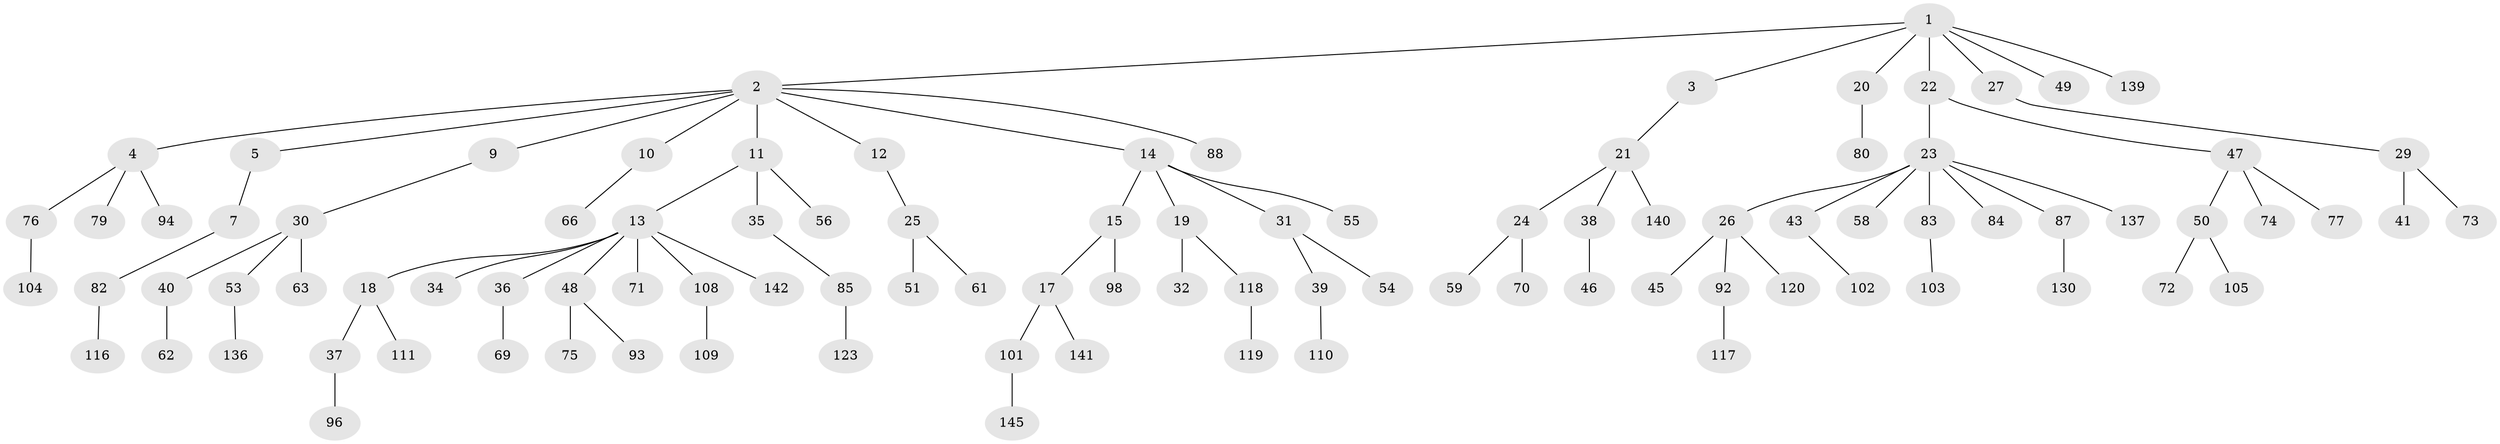 // original degree distribution, {7: 0.00684931506849315, 6: 0.0136986301369863, 3: 0.1232876712328767, 4: 0.07534246575342465, 2: 0.2465753424657534, 5: 0.0273972602739726, 8: 0.00684931506849315, 1: 0.5}
// Generated by graph-tools (version 1.1) at 2025/11/02/27/25 16:11:28]
// undirected, 99 vertices, 98 edges
graph export_dot {
graph [start="1"]
  node [color=gray90,style=filled];
  1 [super="+16"];
  2 [super="+8"];
  3 [super="+132"];
  4;
  5 [super="+6"];
  7;
  9;
  10 [super="+133"];
  11 [super="+42"];
  12;
  13 [super="+128"];
  14;
  15 [super="+106"];
  17 [super="+99"];
  18 [super="+33"];
  19 [super="+122"];
  20 [super="+57"];
  21 [super="+65"];
  22;
  23 [super="+44"];
  24 [super="+107"];
  25 [super="+28"];
  26 [super="+64"];
  27;
  29 [super="+89"];
  30;
  31 [super="+125"];
  32;
  34 [super="+60"];
  35;
  36 [super="+114"];
  37;
  38 [super="+52"];
  39 [super="+68"];
  40 [super="+135"];
  41 [super="+144"];
  43;
  45 [super="+138"];
  46;
  47 [super="+143"];
  48 [super="+95"];
  49;
  50 [super="+91"];
  51;
  53 [super="+112"];
  54;
  55 [super="+90"];
  56;
  58 [super="+86"];
  59;
  61;
  62;
  63 [super="+67"];
  66 [super="+115"];
  69 [super="+100"];
  70;
  71 [super="+121"];
  72;
  73 [super="+81"];
  74;
  75;
  76 [super="+78"];
  77;
  79 [super="+127"];
  80;
  82 [super="+146"];
  83;
  84;
  85 [super="+113"];
  87;
  88;
  92 [super="+97"];
  93;
  94;
  96;
  98;
  101 [super="+131"];
  102 [super="+126"];
  103;
  104;
  105;
  108;
  109;
  110 [super="+129"];
  111;
  116;
  117;
  118 [super="+124"];
  119 [super="+134"];
  120;
  123;
  130;
  136;
  137;
  139;
  140;
  141;
  142;
  145;
  1 -- 2;
  1 -- 3;
  1 -- 20;
  1 -- 22;
  1 -- 27;
  1 -- 49;
  1 -- 139;
  2 -- 4;
  2 -- 5;
  2 -- 10;
  2 -- 88;
  2 -- 9;
  2 -- 11;
  2 -- 12;
  2 -- 14;
  3 -- 21;
  4 -- 76;
  4 -- 79;
  4 -- 94;
  5 -- 7;
  7 -- 82;
  9 -- 30;
  10 -- 66;
  11 -- 13;
  11 -- 35;
  11 -- 56;
  12 -- 25;
  13 -- 18;
  13 -- 34;
  13 -- 36;
  13 -- 48;
  13 -- 71;
  13 -- 108;
  13 -- 142;
  14 -- 15;
  14 -- 19;
  14 -- 31;
  14 -- 55;
  15 -- 17;
  15 -- 98;
  17 -- 101;
  17 -- 141;
  18 -- 37;
  18 -- 111;
  19 -- 32;
  19 -- 118;
  20 -- 80;
  21 -- 24;
  21 -- 38;
  21 -- 140;
  22 -- 23;
  22 -- 47;
  23 -- 26;
  23 -- 43;
  23 -- 84;
  23 -- 137;
  23 -- 58;
  23 -- 83;
  23 -- 87;
  24 -- 59;
  24 -- 70;
  25 -- 51;
  25 -- 61;
  26 -- 45;
  26 -- 120;
  26 -- 92;
  27 -- 29;
  29 -- 41;
  29 -- 73;
  30 -- 40;
  30 -- 53;
  30 -- 63;
  31 -- 39;
  31 -- 54;
  35 -- 85;
  36 -- 69;
  37 -- 96;
  38 -- 46;
  39 -- 110;
  40 -- 62;
  43 -- 102;
  47 -- 50;
  47 -- 74;
  47 -- 77;
  48 -- 75;
  48 -- 93;
  50 -- 72;
  50 -- 105;
  53 -- 136;
  76 -- 104;
  82 -- 116;
  83 -- 103;
  85 -- 123;
  87 -- 130;
  92 -- 117;
  101 -- 145;
  108 -- 109;
  118 -- 119;
}
